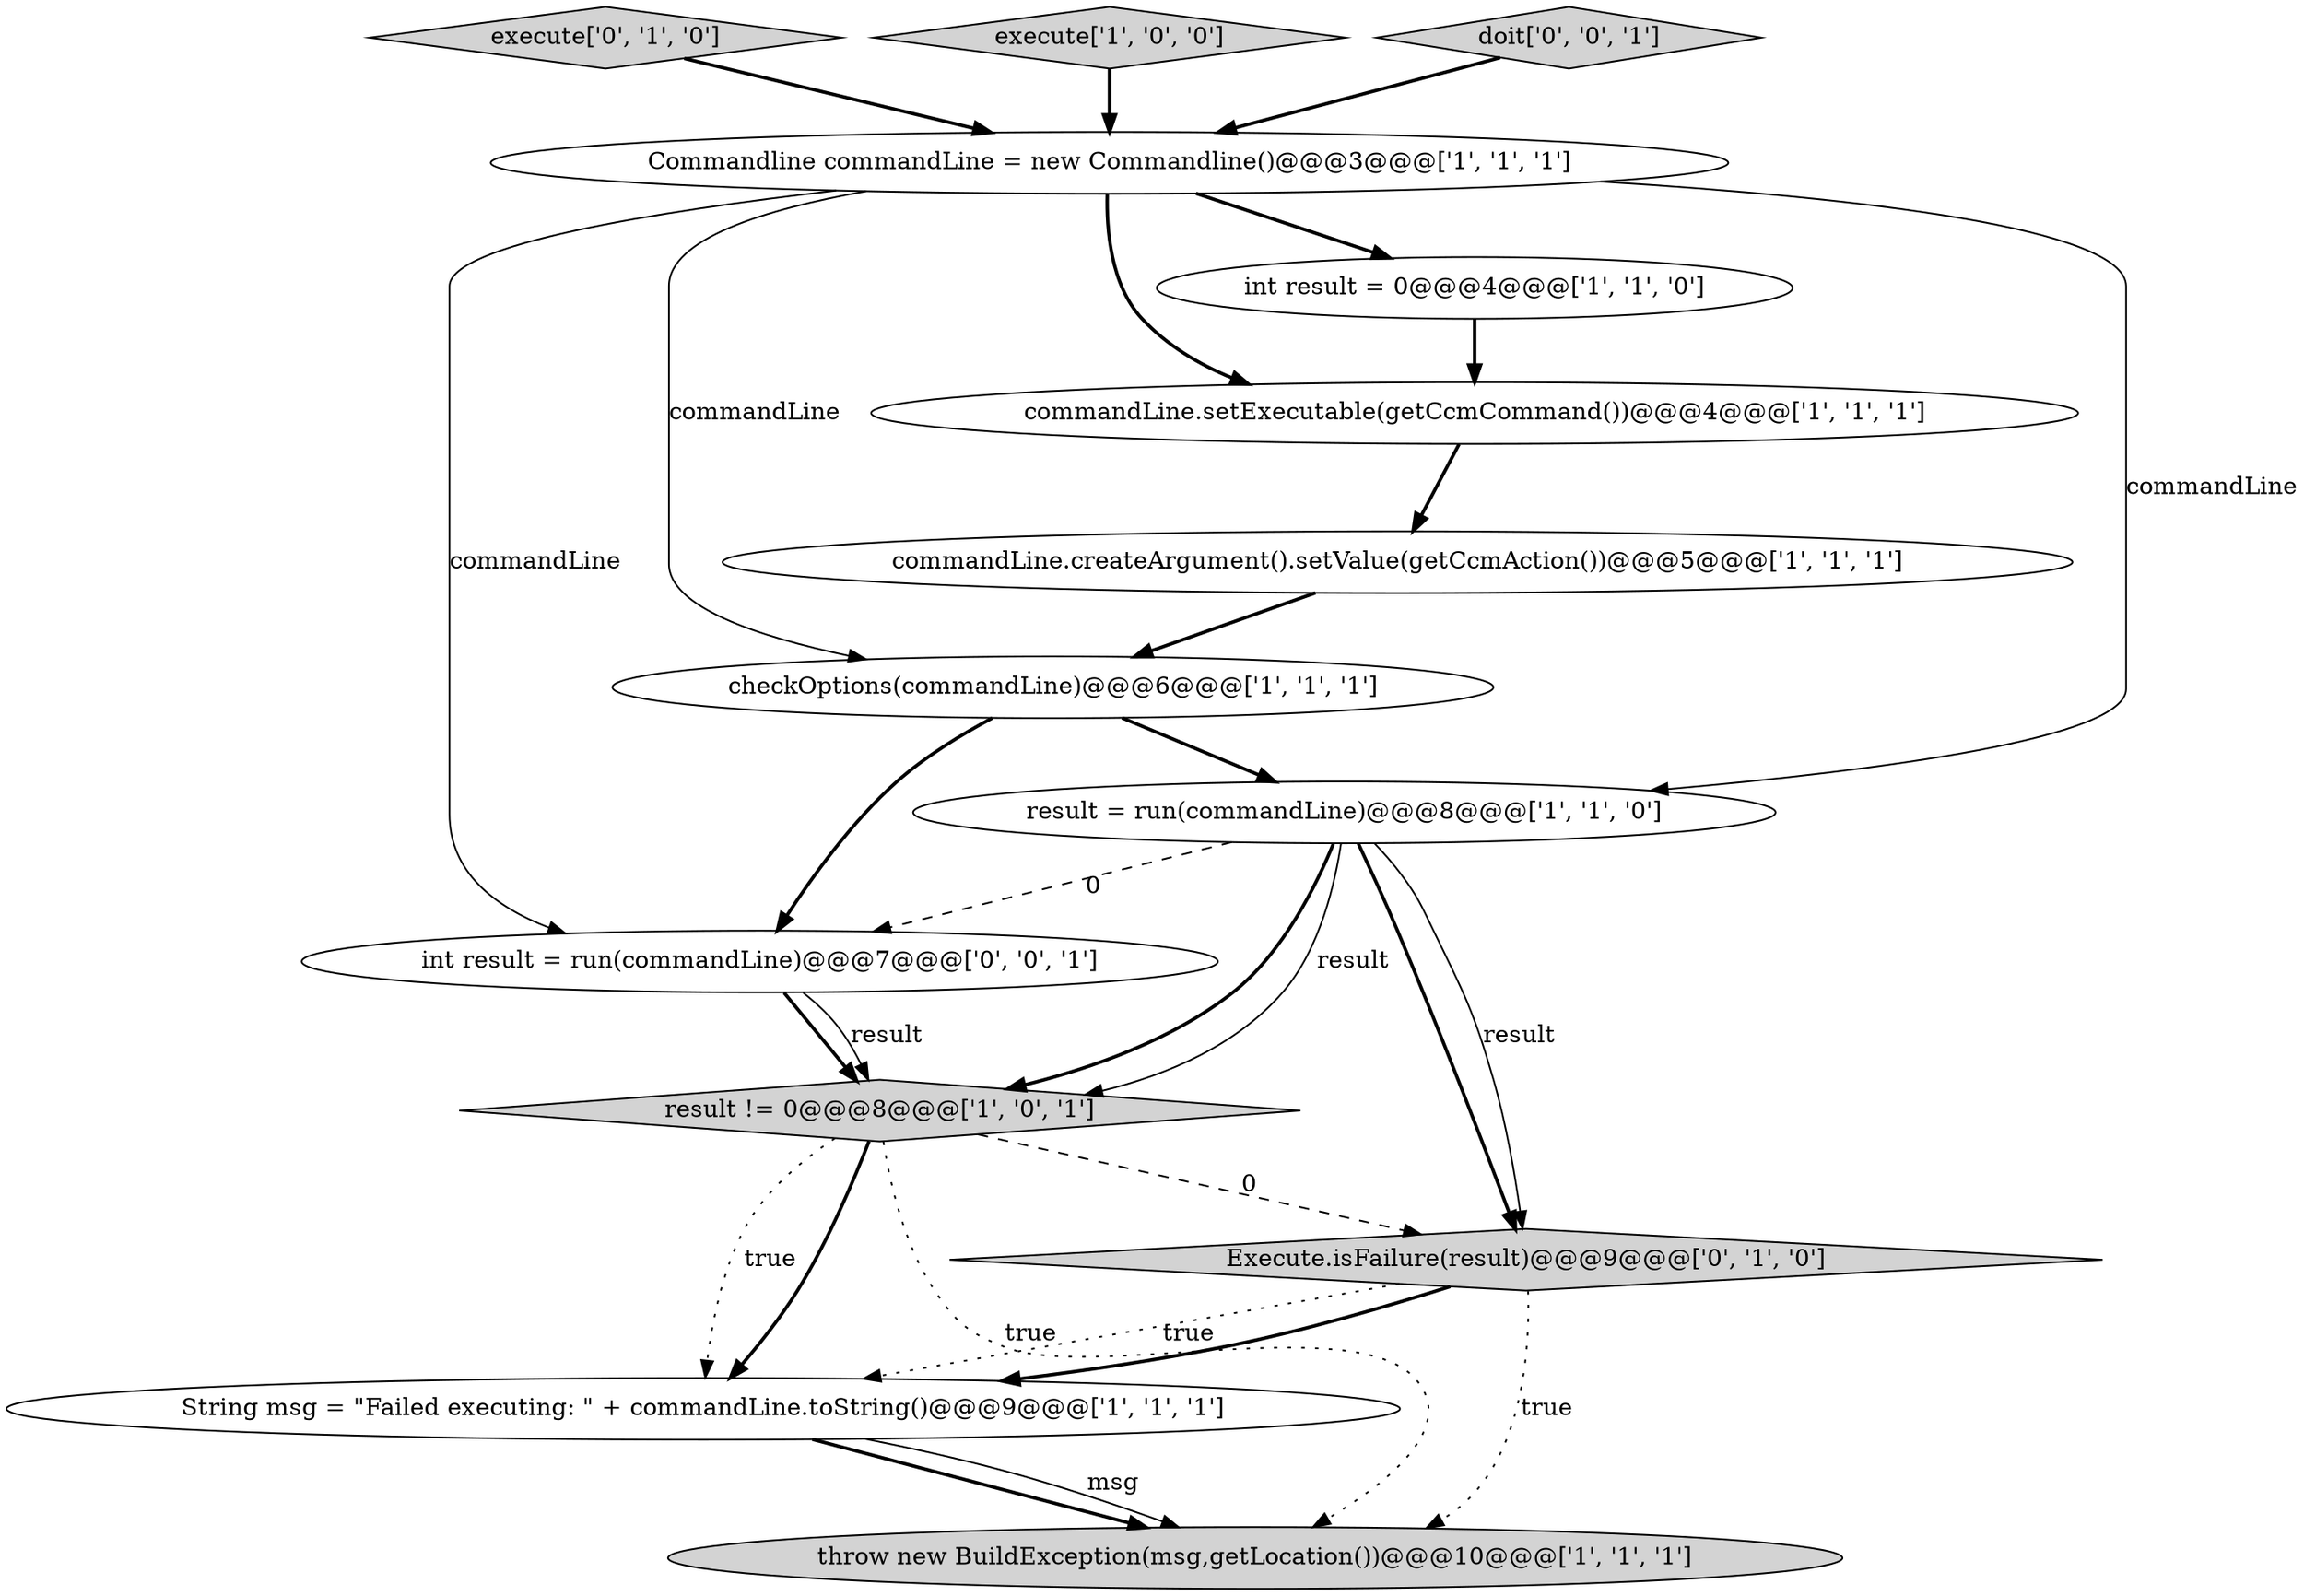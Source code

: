 digraph {
3 [style = filled, label = "String msg = \"Failed executing: \" + commandLine.toString()@@@9@@@['1', '1', '1']", fillcolor = white, shape = ellipse image = "AAA0AAABBB1BBB"];
9 [style = filled, label = "commandLine.createArgument().setValue(getCcmAction())@@@5@@@['1', '1', '1']", fillcolor = white, shape = ellipse image = "AAA0AAABBB1BBB"];
11 [style = filled, label = "execute['0', '1', '0']", fillcolor = lightgray, shape = diamond image = "AAA0AAABBB2BBB"];
1 [style = filled, label = "checkOptions(commandLine)@@@6@@@['1', '1', '1']", fillcolor = white, shape = ellipse image = "AAA0AAABBB1BBB"];
8 [style = filled, label = "execute['1', '0', '0']", fillcolor = lightgray, shape = diamond image = "AAA0AAABBB1BBB"];
0 [style = filled, label = "Commandline commandLine = new Commandline()@@@3@@@['1', '1', '1']", fillcolor = white, shape = ellipse image = "AAA0AAABBB1BBB"];
10 [style = filled, label = "Execute.isFailure(result)@@@9@@@['0', '1', '0']", fillcolor = lightgray, shape = diamond image = "AAA1AAABBB2BBB"];
13 [style = filled, label = "doit['0', '0', '1']", fillcolor = lightgray, shape = diamond image = "AAA0AAABBB3BBB"];
5 [style = filled, label = "result = run(commandLine)@@@8@@@['1', '1', '0']", fillcolor = white, shape = ellipse image = "AAA0AAABBB1BBB"];
6 [style = filled, label = "throw new BuildException(msg,getLocation())@@@10@@@['1', '1', '1']", fillcolor = lightgray, shape = ellipse image = "AAA0AAABBB1BBB"];
7 [style = filled, label = "int result = 0@@@4@@@['1', '1', '0']", fillcolor = white, shape = ellipse image = "AAA0AAABBB1BBB"];
2 [style = filled, label = "result != 0@@@8@@@['1', '0', '1']", fillcolor = lightgray, shape = diamond image = "AAA0AAABBB1BBB"];
12 [style = filled, label = "int result = run(commandLine)@@@7@@@['0', '0', '1']", fillcolor = white, shape = ellipse image = "AAA0AAABBB3BBB"];
4 [style = filled, label = "commandLine.setExecutable(getCcmCommand())@@@4@@@['1', '1', '1']", fillcolor = white, shape = ellipse image = "AAA0AAABBB1BBB"];
5->2 [style = bold, label=""];
0->1 [style = solid, label="commandLine"];
2->3 [style = dotted, label="true"];
0->4 [style = bold, label=""];
10->3 [style = dotted, label="true"];
0->12 [style = solid, label="commandLine"];
8->0 [style = bold, label=""];
13->0 [style = bold, label=""];
0->7 [style = bold, label=""];
1->12 [style = bold, label=""];
12->2 [style = bold, label=""];
11->0 [style = bold, label=""];
2->10 [style = dashed, label="0"];
2->6 [style = dotted, label="true"];
12->2 [style = solid, label="result"];
5->10 [style = bold, label=""];
10->3 [style = bold, label=""];
3->6 [style = bold, label=""];
2->3 [style = bold, label=""];
0->5 [style = solid, label="commandLine"];
5->2 [style = solid, label="result"];
5->10 [style = solid, label="result"];
7->4 [style = bold, label=""];
4->9 [style = bold, label=""];
5->12 [style = dashed, label="0"];
10->6 [style = dotted, label="true"];
3->6 [style = solid, label="msg"];
9->1 [style = bold, label=""];
1->5 [style = bold, label=""];
}
